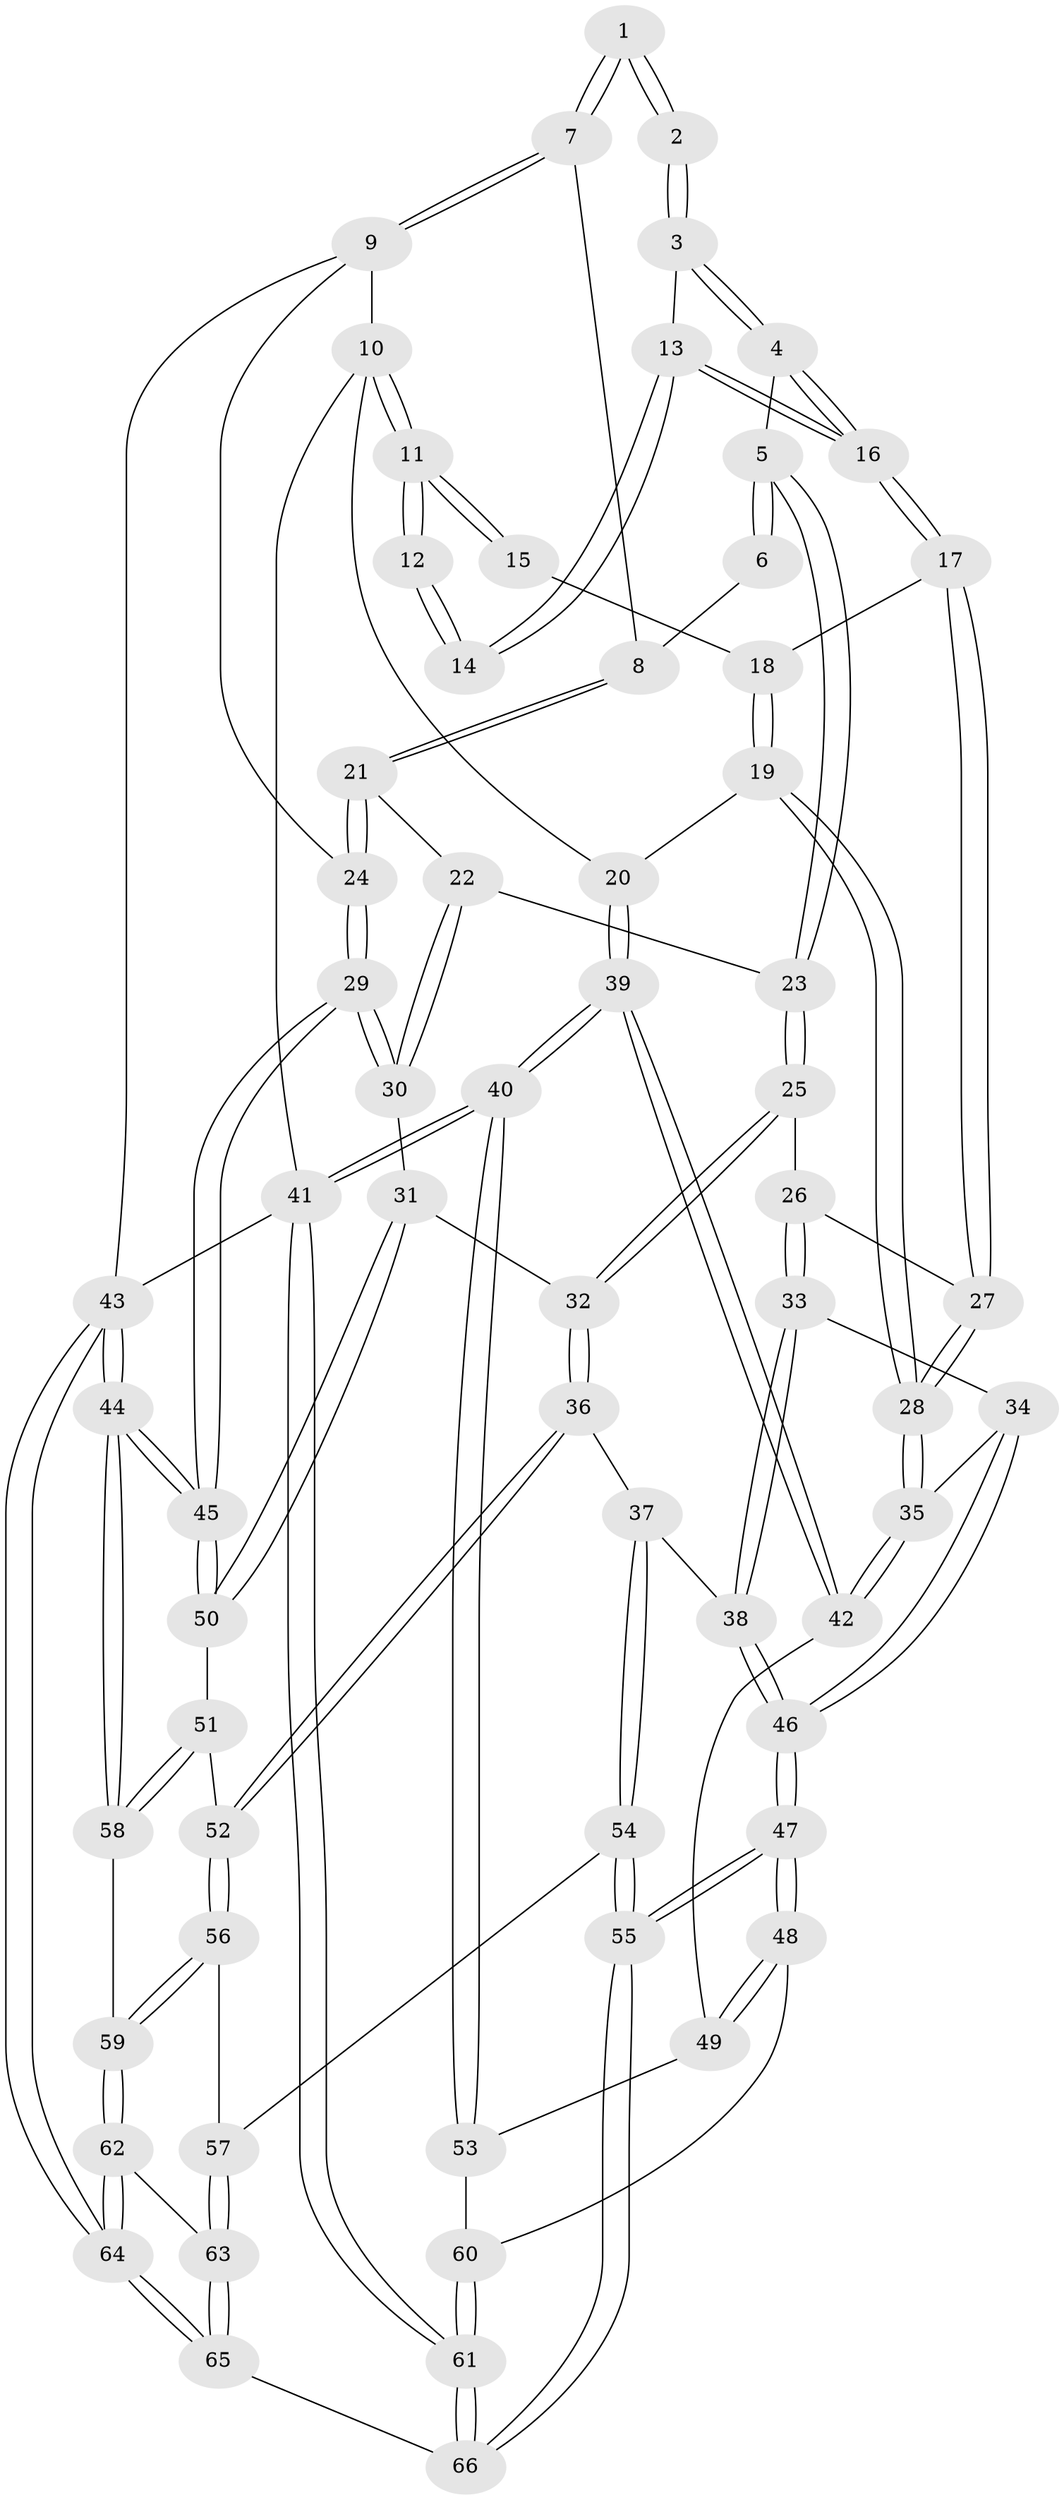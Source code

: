 // Generated by graph-tools (version 1.1) at 2025/27/03/15/25 16:27:56]
// undirected, 66 vertices, 162 edges
graph export_dot {
graph [start="1"]
  node [color=gray90,style=filled];
  1 [pos="+0.8363804968228714+0"];
  2 [pos="+0.47584228632073117+0"];
  3 [pos="+0.4761115862875759+0"];
  4 [pos="+0.5227049392578264+0.0560560873027897"];
  5 [pos="+0.5900790699354279+0.12420709734979775"];
  6 [pos="+0.736284819400684+0.0064193995324670185"];
  7 [pos="+1+0"];
  8 [pos="+0.795733074255935+0.1508776245515675"];
  9 [pos="+1+0"];
  10 [pos="+0+0"];
  11 [pos="+0.005919180617162764+0"];
  12 [pos="+0.22070892163247863+0"];
  13 [pos="+0.3249930340533208+0.09526371892361334"];
  14 [pos="+0.31592548423839883+0.08206134561245815"];
  15 [pos="+0.2346726123215472+0.047831350082137604"];
  16 [pos="+0.3392577216327414+0.19527066413985394"];
  17 [pos="+0.32625026199476037+0.21553122665333588"];
  18 [pos="+0.24969183140021903+0.10324089093562967"];
  19 [pos="+0+0.1647158125186888"];
  20 [pos="+0+0.1602752084285033"];
  21 [pos="+0.7950807623466626+0.20953629972081134"];
  22 [pos="+0.7818324969414923+0.22483267952073485"];
  23 [pos="+0.6488623605988848+0.2362280592622069"];
  24 [pos="+1+0.010225893970279691"];
  25 [pos="+0.6132866909077754+0.29069576283079723"];
  26 [pos="+0.55965847180485+0.31901071956147253"];
  27 [pos="+0.31129726152165144+0.2608472465080446"];
  28 [pos="+0.21130870666268137+0.341052252933973"];
  29 [pos="+1+0.40447507886572154"];
  30 [pos="+0.8821127251844513+0.37762452925042217"];
  31 [pos="+0.7933177165277927+0.5046053450693201"];
  32 [pos="+0.7213045974120382+0.5119522582909756"];
  33 [pos="+0.47096014475064857+0.5267718182989658"];
  34 [pos="+0.28119626162086653+0.4514086048788346"];
  35 [pos="+0.23077464293931077+0.41894854977600365"];
  36 [pos="+0.6502079960269742+0.5830545032490076"];
  37 [pos="+0.5692488866601154+0.5827110147141482"];
  38 [pos="+0.47166066148204+0.5280512109120388"];
  39 [pos="+0+0.5591426558541382"];
  40 [pos="+0+0.6963416322553948"];
  41 [pos="+0+1"];
  42 [pos="+0.1790010911502259+0.5118335048331423"];
  43 [pos="+1+1"];
  44 [pos="+1+0.8831820236212998"];
  45 [pos="+1+0.720354789152911"];
  46 [pos="+0.34060371820694196+0.7709327738752804"];
  47 [pos="+0.32835424247644157+0.8093985037747773"];
  48 [pos="+0.29145863913470704+0.7758808338678497"];
  49 [pos="+0.1696815629039674+0.5714040467228597"];
  50 [pos="+0.8434888788520483+0.5624479501001226"];
  51 [pos="+0.795620429587531+0.6871037066902602"];
  52 [pos="+0.691416884345508+0.6726617091290549"];
  53 [pos="+0.0501106658581797+0.6826569140372442"];
  54 [pos="+0.5205970291429971+0.7823137731486924"];
  55 [pos="+0.34882782428845494+0.8804199562545919"];
  56 [pos="+0.6765901435978006+0.7500124948474144"];
  57 [pos="+0.6051709424262203+0.7890910825832609"];
  58 [pos="+0.8263777161877304+0.7213974991941479"];
  59 [pos="+0.7345004120181825+0.8023734286813179"];
  60 [pos="+0.08893737309194134+0.7190486446486404"];
  61 [pos="+0.13666255155021031+1"];
  62 [pos="+0.7527752797755952+0.8501558553126154"];
  63 [pos="+0.6382967359056263+0.8674666002231304"];
  64 [pos="+1+1"];
  65 [pos="+0.5865097879728757+1"];
  66 [pos="+0.3151631969922415+1"];
  1 -- 2;
  1 -- 2;
  1 -- 7;
  1 -- 7;
  2 -- 3;
  2 -- 3;
  3 -- 4;
  3 -- 4;
  3 -- 13;
  4 -- 5;
  4 -- 16;
  4 -- 16;
  5 -- 6;
  5 -- 6;
  5 -- 23;
  5 -- 23;
  6 -- 8;
  7 -- 8;
  7 -- 9;
  7 -- 9;
  8 -- 21;
  8 -- 21;
  9 -- 10;
  9 -- 24;
  9 -- 43;
  10 -- 11;
  10 -- 11;
  10 -- 20;
  10 -- 41;
  11 -- 12;
  11 -- 12;
  11 -- 15;
  11 -- 15;
  12 -- 14;
  12 -- 14;
  13 -- 14;
  13 -- 14;
  13 -- 16;
  13 -- 16;
  15 -- 18;
  16 -- 17;
  16 -- 17;
  17 -- 18;
  17 -- 27;
  17 -- 27;
  18 -- 19;
  18 -- 19;
  19 -- 20;
  19 -- 28;
  19 -- 28;
  20 -- 39;
  20 -- 39;
  21 -- 22;
  21 -- 24;
  21 -- 24;
  22 -- 23;
  22 -- 30;
  22 -- 30;
  23 -- 25;
  23 -- 25;
  24 -- 29;
  24 -- 29;
  25 -- 26;
  25 -- 32;
  25 -- 32;
  26 -- 27;
  26 -- 33;
  26 -- 33;
  27 -- 28;
  27 -- 28;
  28 -- 35;
  28 -- 35;
  29 -- 30;
  29 -- 30;
  29 -- 45;
  29 -- 45;
  30 -- 31;
  31 -- 32;
  31 -- 50;
  31 -- 50;
  32 -- 36;
  32 -- 36;
  33 -- 34;
  33 -- 38;
  33 -- 38;
  34 -- 35;
  34 -- 46;
  34 -- 46;
  35 -- 42;
  35 -- 42;
  36 -- 37;
  36 -- 52;
  36 -- 52;
  37 -- 38;
  37 -- 54;
  37 -- 54;
  38 -- 46;
  38 -- 46;
  39 -- 40;
  39 -- 40;
  39 -- 42;
  39 -- 42;
  40 -- 41;
  40 -- 41;
  40 -- 53;
  40 -- 53;
  41 -- 61;
  41 -- 61;
  41 -- 43;
  42 -- 49;
  43 -- 44;
  43 -- 44;
  43 -- 64;
  43 -- 64;
  44 -- 45;
  44 -- 45;
  44 -- 58;
  44 -- 58;
  45 -- 50;
  45 -- 50;
  46 -- 47;
  46 -- 47;
  47 -- 48;
  47 -- 48;
  47 -- 55;
  47 -- 55;
  48 -- 49;
  48 -- 49;
  48 -- 60;
  49 -- 53;
  50 -- 51;
  51 -- 52;
  51 -- 58;
  51 -- 58;
  52 -- 56;
  52 -- 56;
  53 -- 60;
  54 -- 55;
  54 -- 55;
  54 -- 57;
  55 -- 66;
  55 -- 66;
  56 -- 57;
  56 -- 59;
  56 -- 59;
  57 -- 63;
  57 -- 63;
  58 -- 59;
  59 -- 62;
  59 -- 62;
  60 -- 61;
  60 -- 61;
  61 -- 66;
  61 -- 66;
  62 -- 63;
  62 -- 64;
  62 -- 64;
  63 -- 65;
  63 -- 65;
  64 -- 65;
  64 -- 65;
  65 -- 66;
}
